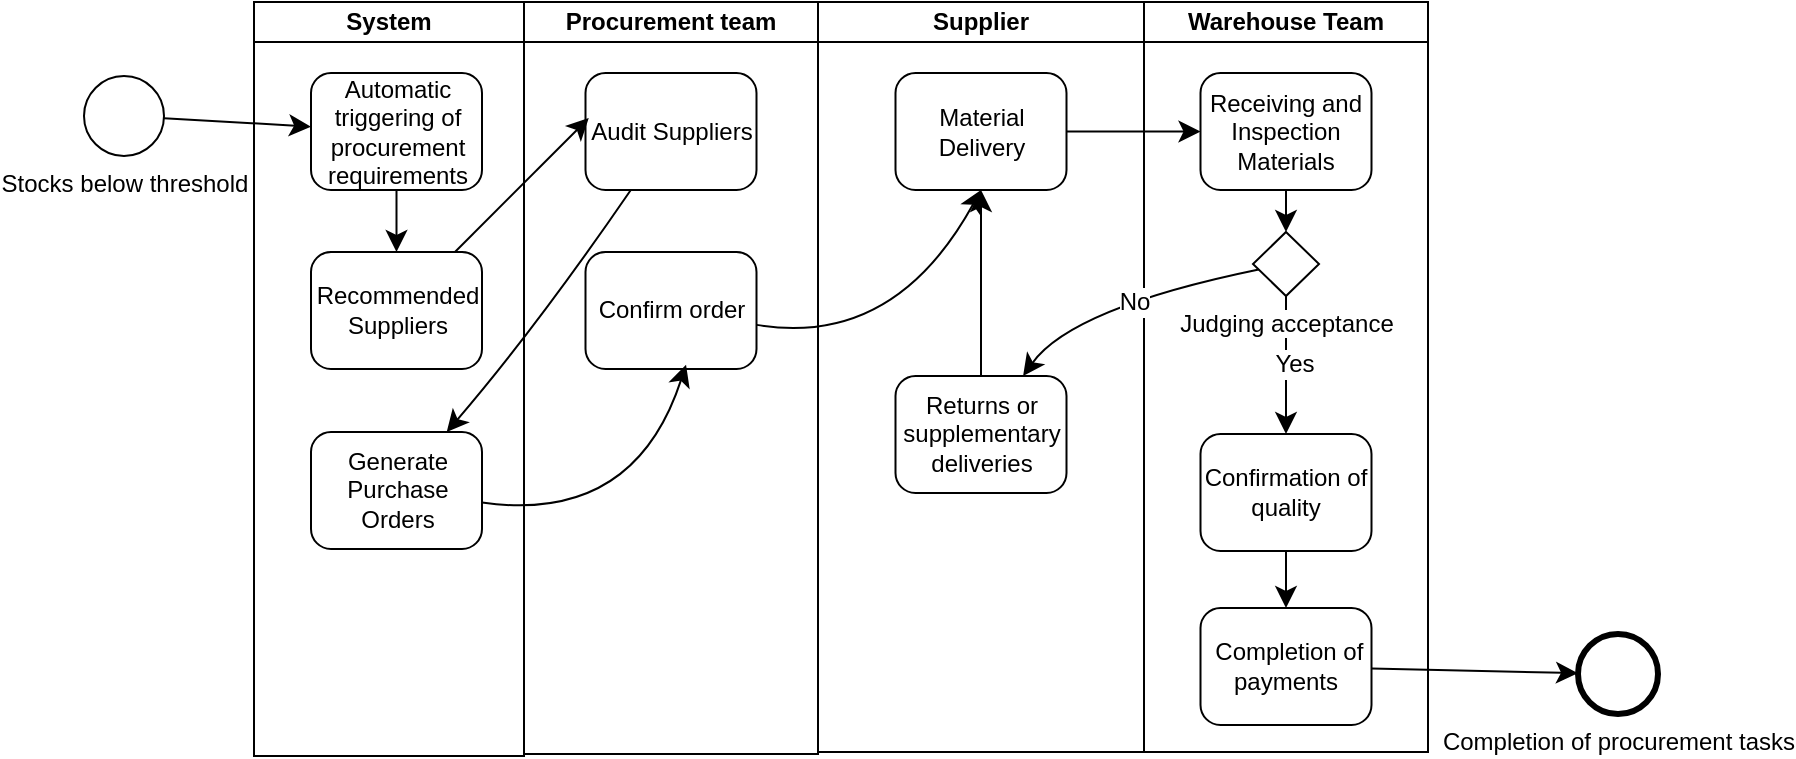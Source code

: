 <mxfile version="26.0.2">
  <diagram name="第 1 页" id="9rEYVOu7bjUgdeQf78_y">
    <mxGraphModel dx="953" dy="1210" grid="0" gridSize="10" guides="1" tooltips="1" connect="1" arrows="1" fold="1" page="0" pageScale="1" pageWidth="827" pageHeight="1169" math="0" shadow="0">
      <root>
        <mxCell id="0" />
        <mxCell id="1" parent="0" />
        <mxCell id="fWP4RS_j1CwnP5DzXFgK-16" value="System" style="swimlane;startSize=20;whiteSpace=wrap;html=1;" vertex="1" parent="1">
          <mxGeometry x="-97" y="-67" width="135" height="377" as="geometry" />
        </mxCell>
        <mxCell id="fWP4RS_j1CwnP5DzXFgK-33" style="edgeStyle=none;curved=1;rounded=0;orthogonalLoop=1;jettySize=auto;html=1;fontSize=12;startSize=8;endSize=8;" edge="1" parent="fWP4RS_j1CwnP5DzXFgK-16" source="fWP4RS_j1CwnP5DzXFgK-21" target="fWP4RS_j1CwnP5DzXFgK-22">
          <mxGeometry relative="1" as="geometry" />
        </mxCell>
        <mxCell id="fWP4RS_j1CwnP5DzXFgK-21" value="Automatic triggering of procurement requirements" style="points=[[0.25,0,0],[0.5,0,0],[0.75,0,0],[1,0.25,0],[1,0.5,0],[1,0.75,0],[0.75,1,0],[0.5,1,0],[0.25,1,0],[0,0.75,0],[0,0.5,0],[0,0.25,0]];shape=mxgraph.bpmn.task;whiteSpace=wrap;rectStyle=rounded;size=10;html=1;container=1;expand=0;collapsible=0;taskMarker=abstract;" vertex="1" parent="fWP4RS_j1CwnP5DzXFgK-16">
          <mxGeometry x="28.5" y="35.5" width="85.5" height="58.5" as="geometry" />
        </mxCell>
        <mxCell id="fWP4RS_j1CwnP5DzXFgK-22" value="Recommended Suppliers" style="points=[[0.25,0,0],[0.5,0,0],[0.75,0,0],[1,0.25,0],[1,0.5,0],[1,0.75,0],[0.75,1,0],[0.5,1,0],[0.25,1,0],[0,0.75,0],[0,0.5,0],[0,0.25,0]];shape=mxgraph.bpmn.task;whiteSpace=wrap;rectStyle=rounded;size=10;html=1;container=1;expand=0;collapsible=0;taskMarker=abstract;" vertex="1" parent="fWP4RS_j1CwnP5DzXFgK-16">
          <mxGeometry x="28.5" y="125" width="85.5" height="58.5" as="geometry" />
        </mxCell>
        <mxCell id="fWP4RS_j1CwnP5DzXFgK-23" value="Generate Purchase Orders" style="points=[[0.25,0,0],[0.5,0,0],[0.75,0,0],[1,0.25,0],[1,0.5,0],[1,0.75,0],[0.75,1,0],[0.5,1,0],[0.25,1,0],[0,0.75,0],[0,0.5,0],[0,0.25,0]];shape=mxgraph.bpmn.task;whiteSpace=wrap;rectStyle=rounded;size=10;html=1;container=1;expand=0;collapsible=0;taskMarker=abstract;" vertex="1" parent="fWP4RS_j1CwnP5DzXFgK-16">
          <mxGeometry x="28.5" y="215" width="85.5" height="58.5" as="geometry" />
        </mxCell>
        <mxCell id="fWP4RS_j1CwnP5DzXFgK-17" value="Procurement team" style="swimlane;startSize=20;whiteSpace=wrap;html=1;" vertex="1" parent="1">
          <mxGeometry x="38" y="-67" width="147" height="376" as="geometry" />
        </mxCell>
        <mxCell id="fWP4RS_j1CwnP5DzXFgK-24" value="Audit Suppliers" style="points=[[0.25,0,0],[0.5,0,0],[0.75,0,0],[1,0.25,0],[1,0.5,0],[1,0.75,0],[0.75,1,0],[0.5,1,0],[0.25,1,0],[0,0.75,0],[0,0.5,0],[0,0.25,0]];shape=mxgraph.bpmn.task;whiteSpace=wrap;rectStyle=rounded;size=10;html=1;container=1;expand=0;collapsible=0;taskMarker=abstract;" vertex="1" parent="fWP4RS_j1CwnP5DzXFgK-17">
          <mxGeometry x="30.75" y="35.5" width="85.5" height="58.5" as="geometry" />
        </mxCell>
        <mxCell id="fWP4RS_j1CwnP5DzXFgK-25" value="Confirm order" style="points=[[0.25,0,0],[0.5,0,0],[0.75,0,0],[1,0.25,0],[1,0.5,0],[1,0.75,0],[0.75,1,0],[0.5,1,0],[0.25,1,0],[0,0.75,0],[0,0.5,0],[0,0.25,0]];shape=mxgraph.bpmn.task;whiteSpace=wrap;rectStyle=rounded;size=10;html=1;container=1;expand=0;collapsible=0;taskMarker=abstract;" vertex="1" parent="fWP4RS_j1CwnP5DzXFgK-17">
          <mxGeometry x="30.75" y="125" width="85.5" height="58.5" as="geometry" />
        </mxCell>
        <mxCell id="fWP4RS_j1CwnP5DzXFgK-18" value="Supplier" style="swimlane;startSize=20;whiteSpace=wrap;html=1;" vertex="1" parent="1">
          <mxGeometry x="185" y="-67" width="163" height="375" as="geometry" />
        </mxCell>
        <mxCell id="fWP4RS_j1CwnP5DzXFgK-26" value="Material Delivery" style="points=[[0.25,0,0],[0.5,0,0],[0.75,0,0],[1,0.25,0],[1,0.5,0],[1,0.75,0],[0.75,1,0],[0.5,1,0],[0.25,1,0],[0,0.75,0],[0,0.5,0],[0,0.25,0]];shape=mxgraph.bpmn.task;whiteSpace=wrap;rectStyle=rounded;size=10;html=1;container=1;expand=0;collapsible=0;taskMarker=abstract;" vertex="1" parent="fWP4RS_j1CwnP5DzXFgK-18">
          <mxGeometry x="38.75" y="35.5" width="85.5" height="58.5" as="geometry" />
        </mxCell>
        <mxCell id="fWP4RS_j1CwnP5DzXFgK-43" style="edgeStyle=none;curved=1;rounded=0;orthogonalLoop=1;jettySize=auto;html=1;fontSize=12;startSize=8;endSize=8;" edge="1" parent="fWP4RS_j1CwnP5DzXFgK-18" source="fWP4RS_j1CwnP5DzXFgK-40" target="fWP4RS_j1CwnP5DzXFgK-26">
          <mxGeometry relative="1" as="geometry" />
        </mxCell>
        <mxCell id="fWP4RS_j1CwnP5DzXFgK-40" value="Returns or supplementary deliveries" style="points=[[0.25,0,0],[0.5,0,0],[0.75,0,0],[1,0.25,0],[1,0.5,0],[1,0.75,0],[0.75,1,0],[0.5,1,0],[0.25,1,0],[0,0.75,0],[0,0.5,0],[0,0.25,0]];shape=mxgraph.bpmn.task;whiteSpace=wrap;rectStyle=rounded;size=10;html=1;container=1;expand=0;collapsible=0;taskMarker=abstract;" vertex="1" parent="fWP4RS_j1CwnP5DzXFgK-18">
          <mxGeometry x="38.75" y="187" width="85.5" height="58.5" as="geometry" />
        </mxCell>
        <mxCell id="fWP4RS_j1CwnP5DzXFgK-19" value="Warehouse Team" style="swimlane;startSize=20;whiteSpace=wrap;html=1;" vertex="1" parent="1">
          <mxGeometry x="348" y="-67" width="142" height="375" as="geometry" />
        </mxCell>
        <mxCell id="fWP4RS_j1CwnP5DzXFgK-31" style="edgeStyle=none;curved=1;rounded=0;orthogonalLoop=1;jettySize=auto;html=1;fontSize=12;startSize=8;endSize=8;" edge="1" parent="fWP4RS_j1CwnP5DzXFgK-19" source="fWP4RS_j1CwnP5DzXFgK-27" target="fWP4RS_j1CwnP5DzXFgK-30">
          <mxGeometry relative="1" as="geometry" />
        </mxCell>
        <mxCell id="fWP4RS_j1CwnP5DzXFgK-27" value="Receiving and Inspection Materials" style="points=[[0.25,0,0],[0.5,0,0],[0.75,0,0],[1,0.25,0],[1,0.5,0],[1,0.75,0],[0.75,1,0],[0.5,1,0],[0.25,1,0],[0,0.75,0],[0,0.5,0],[0,0.25,0]];shape=mxgraph.bpmn.task;whiteSpace=wrap;rectStyle=rounded;size=10;html=1;container=1;expand=0;collapsible=0;taskMarker=abstract;" vertex="1" parent="fWP4RS_j1CwnP5DzXFgK-19">
          <mxGeometry x="28.25" y="35.5" width="85.5" height="58.5" as="geometry" />
        </mxCell>
        <mxCell id="fWP4RS_j1CwnP5DzXFgK-46" style="edgeStyle=none;curved=1;rounded=0;orthogonalLoop=1;jettySize=auto;html=1;fontSize=12;startSize=8;endSize=8;" edge="1" parent="fWP4RS_j1CwnP5DzXFgK-19" source="fWP4RS_j1CwnP5DzXFgK-28" target="fWP4RS_j1CwnP5DzXFgK-29">
          <mxGeometry relative="1" as="geometry" />
        </mxCell>
        <mxCell id="fWP4RS_j1CwnP5DzXFgK-28" value="Confirmation of quality" style="points=[[0.25,0,0],[0.5,0,0],[0.75,0,0],[1,0.25,0],[1,0.5,0],[1,0.75,0],[0.75,1,0],[0.5,1,0],[0.25,1,0],[0,0.75,0],[0,0.5,0],[0,0.25,0]];shape=mxgraph.bpmn.task;whiteSpace=wrap;rectStyle=rounded;size=10;html=1;container=1;expand=0;collapsible=0;taskMarker=abstract;" vertex="1" parent="fWP4RS_j1CwnP5DzXFgK-19">
          <mxGeometry x="28.25" y="216" width="85.5" height="58.5" as="geometry" />
        </mxCell>
        <mxCell id="fWP4RS_j1CwnP5DzXFgK-29" value="&amp;nbsp;Completion of payments" style="points=[[0.25,0,0],[0.5,0,0],[0.75,0,0],[1,0.25,0],[1,0.5,0],[1,0.75,0],[0.75,1,0],[0.5,1,0],[0.25,1,0],[0,0.75,0],[0,0.5,0],[0,0.25,0]];shape=mxgraph.bpmn.task;whiteSpace=wrap;rectStyle=rounded;size=10;html=1;container=1;expand=0;collapsible=0;taskMarker=abstract;" vertex="1" parent="fWP4RS_j1CwnP5DzXFgK-19">
          <mxGeometry x="28.25" y="303" width="85.5" height="58.5" as="geometry" />
        </mxCell>
        <mxCell id="fWP4RS_j1CwnP5DzXFgK-44" style="edgeStyle=none;curved=1;rounded=0;orthogonalLoop=1;jettySize=auto;html=1;fontSize=12;startSize=8;endSize=8;" edge="1" parent="fWP4RS_j1CwnP5DzXFgK-19" source="fWP4RS_j1CwnP5DzXFgK-30" target="fWP4RS_j1CwnP5DzXFgK-28">
          <mxGeometry relative="1" as="geometry" />
        </mxCell>
        <mxCell id="fWP4RS_j1CwnP5DzXFgK-45" value="Yes" style="edgeLabel;html=1;align=center;verticalAlign=middle;resizable=0;points=[];fontSize=12;" vertex="1" connectable="0" parent="fWP4RS_j1CwnP5DzXFgK-44">
          <mxGeometry x="-0.034" y="4" relative="1" as="geometry">
            <mxPoint as="offset" />
          </mxGeometry>
        </mxCell>
        <mxCell id="fWP4RS_j1CwnP5DzXFgK-30" value="Judging acceptance" style="points=[[0.25,0.25,0],[0.5,0,0],[0.75,0.25,0],[1,0.5,0],[0.75,0.75,0],[0.5,1,0],[0.25,0.75,0],[0,0.5,0]];shape=mxgraph.bpmn.gateway2;html=1;verticalLabelPosition=bottom;labelBackgroundColor=#ffffff;verticalAlign=top;align=center;perimeter=rhombusPerimeter;outlineConnect=0;outline=none;symbol=none;" vertex="1" parent="fWP4RS_j1CwnP5DzXFgK-19">
          <mxGeometry x="54.5" y="115" width="33" height="32" as="geometry" />
        </mxCell>
        <mxCell id="fWP4RS_j1CwnP5DzXFgK-32" style="edgeStyle=none;curved=1;rounded=0;orthogonalLoop=1;jettySize=auto;html=1;fontSize=12;startSize=8;endSize=8;" edge="1" parent="1" source="fWP4RS_j1CwnP5DzXFgK-20" target="fWP4RS_j1CwnP5DzXFgK-21">
          <mxGeometry relative="1" as="geometry" />
        </mxCell>
        <mxCell id="fWP4RS_j1CwnP5DzXFgK-20" value="Stocks below threshold" style="points=[[0.145,0.145,0],[0.5,0,0],[0.855,0.145,0],[1,0.5,0],[0.855,0.855,0],[0.5,1,0],[0.145,0.855,0],[0,0.5,0]];shape=mxgraph.bpmn.event;html=1;verticalLabelPosition=bottom;labelBackgroundColor=#ffffff;verticalAlign=top;align=center;perimeter=ellipsePerimeter;outlineConnect=0;aspect=fixed;outline=standard;symbol=general;" vertex="1" parent="1">
          <mxGeometry x="-182" y="-30" width="40" height="40" as="geometry" />
        </mxCell>
        <mxCell id="fWP4RS_j1CwnP5DzXFgK-34" style="edgeStyle=none;curved=1;rounded=0;orthogonalLoop=1;jettySize=auto;html=1;entryX=0.019;entryY=0.385;entryDx=0;entryDy=0;entryPerimeter=0;fontSize=12;startSize=8;endSize=8;" edge="1" parent="1" source="fWP4RS_j1CwnP5DzXFgK-22" target="fWP4RS_j1CwnP5DzXFgK-24">
          <mxGeometry relative="1" as="geometry" />
        </mxCell>
        <mxCell id="fWP4RS_j1CwnP5DzXFgK-35" style="edgeStyle=none;curved=1;rounded=0;orthogonalLoop=1;jettySize=auto;html=1;fontSize=12;startSize=8;endSize=8;" edge="1" parent="1" source="fWP4RS_j1CwnP5DzXFgK-24" target="fWP4RS_j1CwnP5DzXFgK-23">
          <mxGeometry relative="1" as="geometry">
            <Array as="points">
              <mxPoint x="44" y="96" />
            </Array>
          </mxGeometry>
        </mxCell>
        <mxCell id="fWP4RS_j1CwnP5DzXFgK-36" style="edgeStyle=none;curved=1;rounded=0;orthogonalLoop=1;jettySize=auto;html=1;entryX=0.588;entryY=0.963;entryDx=0;entryDy=0;entryPerimeter=0;fontSize=12;startSize=8;endSize=8;" edge="1" parent="1" source="fWP4RS_j1CwnP5DzXFgK-23" target="fWP4RS_j1CwnP5DzXFgK-25">
          <mxGeometry relative="1" as="geometry">
            <Array as="points">
              <mxPoint x="93" y="194" />
            </Array>
          </mxGeometry>
        </mxCell>
        <mxCell id="fWP4RS_j1CwnP5DzXFgK-37" style="edgeStyle=none;curved=1;rounded=0;orthogonalLoop=1;jettySize=auto;html=1;entryX=0.5;entryY=1;entryDx=0;entryDy=0;entryPerimeter=0;fontSize=12;startSize=8;endSize=8;" edge="1" parent="1" source="fWP4RS_j1CwnP5DzXFgK-25" target="fWP4RS_j1CwnP5DzXFgK-26">
          <mxGeometry relative="1" as="geometry">
            <Array as="points">
              <mxPoint x="223" y="106" />
            </Array>
          </mxGeometry>
        </mxCell>
        <mxCell id="fWP4RS_j1CwnP5DzXFgK-38" style="edgeStyle=none;curved=1;rounded=0;orthogonalLoop=1;jettySize=auto;html=1;fontSize=12;startSize=8;endSize=8;" edge="1" parent="1" source="fWP4RS_j1CwnP5DzXFgK-26" target="fWP4RS_j1CwnP5DzXFgK-27">
          <mxGeometry relative="1" as="geometry" />
        </mxCell>
        <mxCell id="fWP4RS_j1CwnP5DzXFgK-41" style="edgeStyle=none;curved=1;rounded=0;orthogonalLoop=1;jettySize=auto;html=1;fontSize=12;startSize=8;endSize=8;" edge="1" parent="1" source="fWP4RS_j1CwnP5DzXFgK-30" target="fWP4RS_j1CwnP5DzXFgK-40">
          <mxGeometry relative="1" as="geometry">
            <Array as="points">
              <mxPoint x="312" y="86" />
            </Array>
          </mxGeometry>
        </mxCell>
        <mxCell id="fWP4RS_j1CwnP5DzXFgK-42" value="No" style="edgeLabel;html=1;align=center;verticalAlign=middle;resizable=0;points=[];fontSize=12;" vertex="1" connectable="0" parent="fWP4RS_j1CwnP5DzXFgK-41">
          <mxGeometry x="-0.054" y="3" relative="1" as="geometry">
            <mxPoint as="offset" />
          </mxGeometry>
        </mxCell>
        <mxCell id="fWP4RS_j1CwnP5DzXFgK-47" value="Completion of procurement tasks" style="points=[[0.145,0.145,0],[0.5,0,0],[0.855,0.145,0],[1,0.5,0],[0.855,0.855,0],[0.5,1,0],[0.145,0.855,0],[0,0.5,0]];shape=mxgraph.bpmn.event;html=1;verticalLabelPosition=bottom;labelBackgroundColor=#ffffff;verticalAlign=top;align=center;perimeter=ellipsePerimeter;outlineConnect=0;aspect=fixed;outline=end;symbol=terminate2;" vertex="1" parent="1">
          <mxGeometry x="565" y="249" width="40" height="40" as="geometry" />
        </mxCell>
        <mxCell id="fWP4RS_j1CwnP5DzXFgK-48" style="edgeStyle=none;curved=1;rounded=0;orthogonalLoop=1;jettySize=auto;html=1;fontSize=12;startSize=8;endSize=8;" edge="1" parent="1" source="fWP4RS_j1CwnP5DzXFgK-29" target="fWP4RS_j1CwnP5DzXFgK-47">
          <mxGeometry relative="1" as="geometry" />
        </mxCell>
      </root>
    </mxGraphModel>
  </diagram>
</mxfile>
